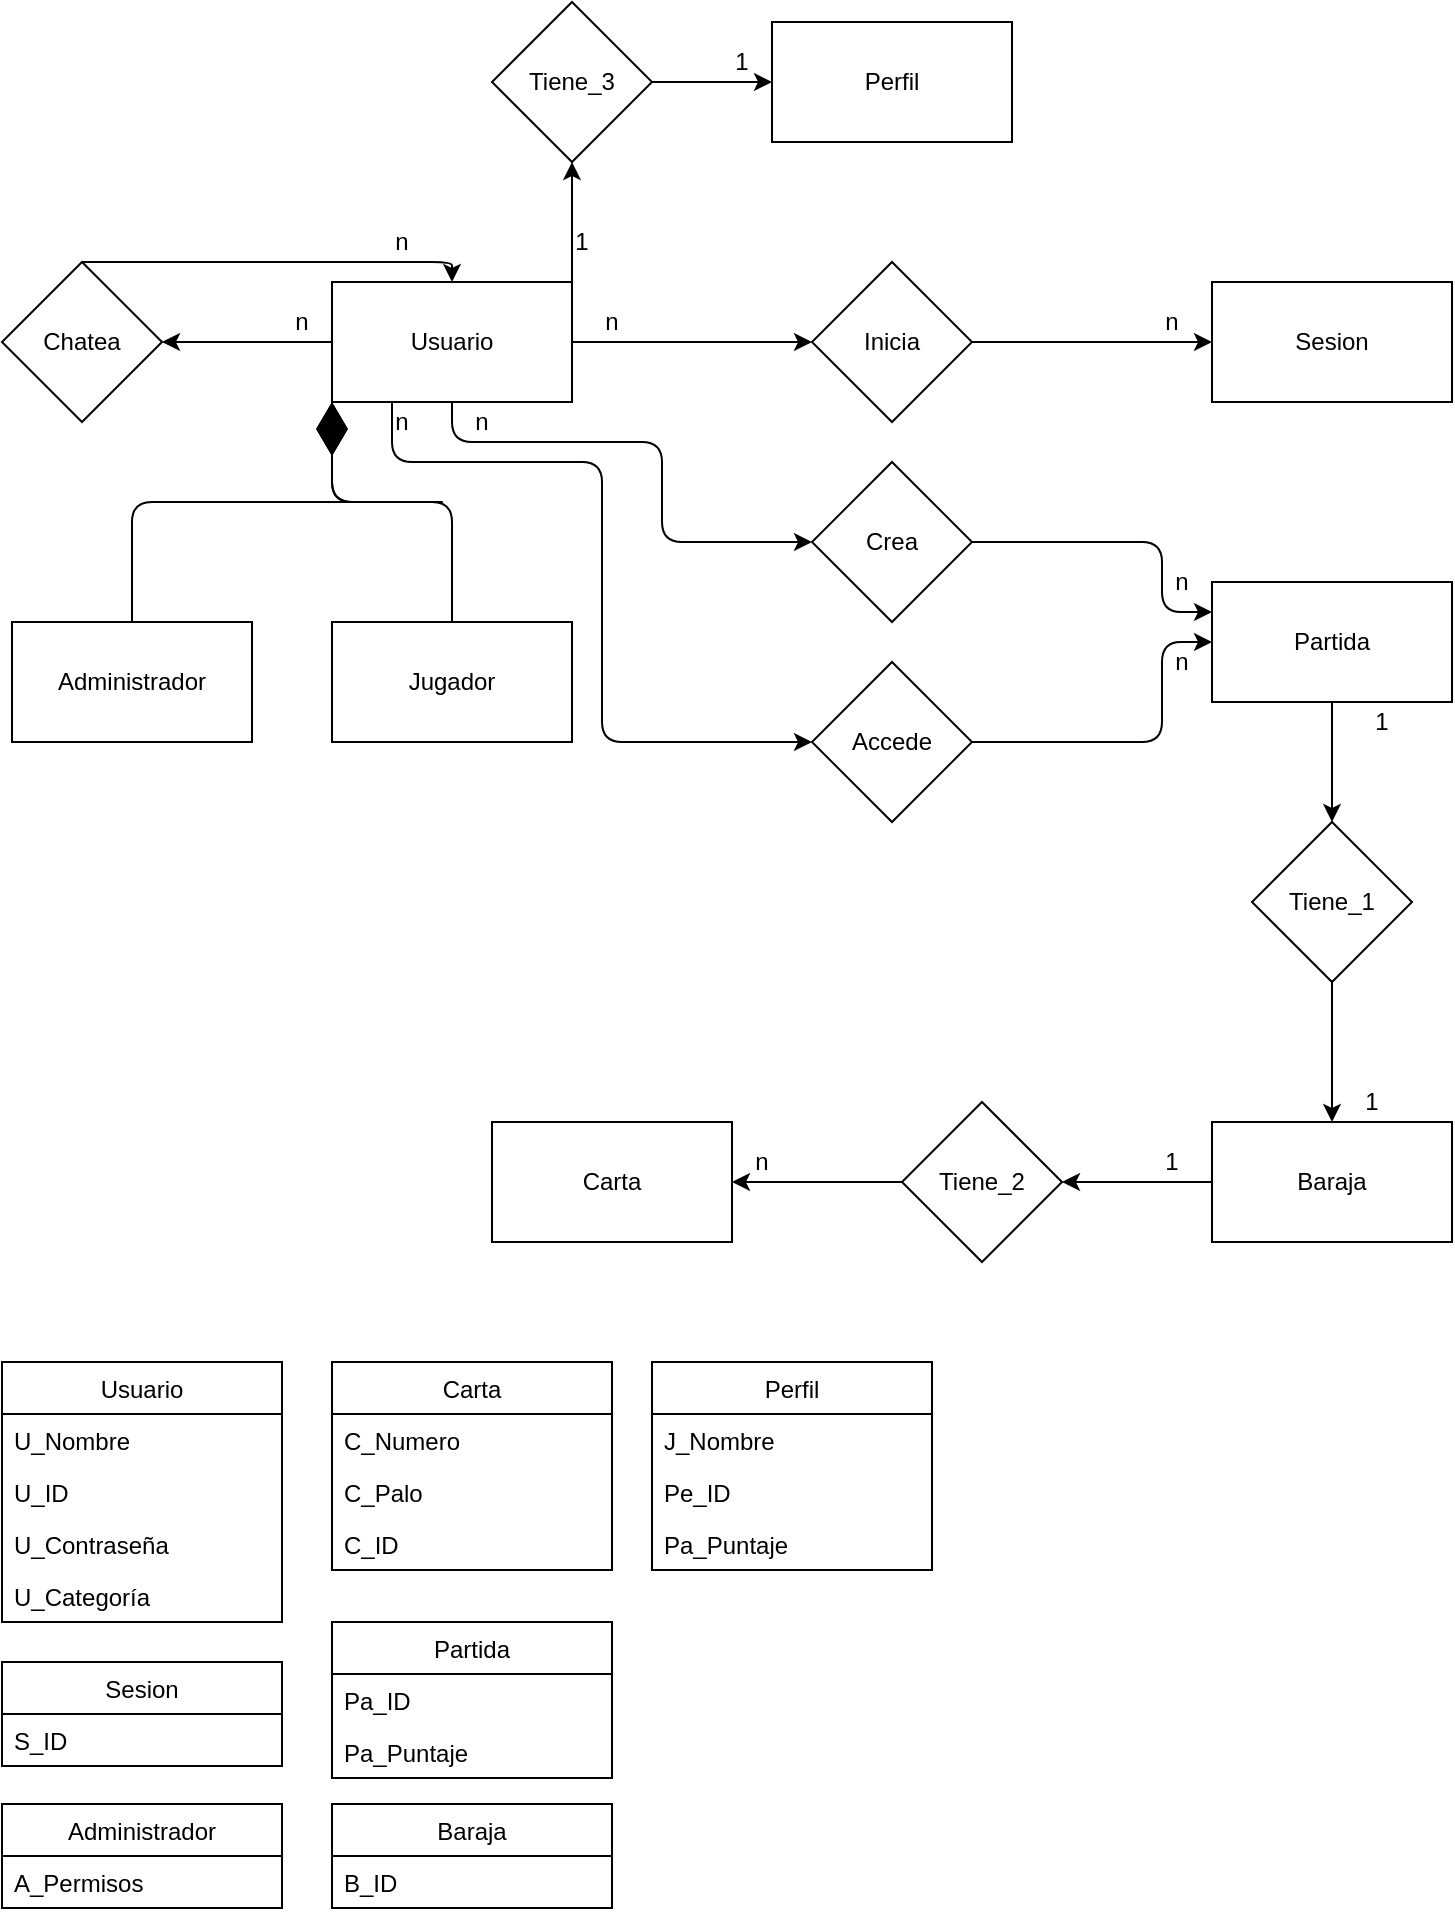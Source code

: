 <mxfile version="13.5.3" type="device"><diagram id="xdv91d4-Vmr4kZAku1YO" name="Page-1"><mxGraphModel dx="700" dy="1884" grid="1" gridSize="10" guides="1" tooltips="1" connect="1" arrows="1" fold="1" page="1" pageScale="1" pageWidth="850" pageHeight="1100" math="0" shadow="0"><root><mxCell id="0"/><mxCell id="1" parent="0"/><mxCell id="jbKGC1kF1oDYvxE1R5Rq-1" value="Usuario" style="rounded=0;whiteSpace=wrap;html=1;" vertex="1" parent="1"><mxGeometry x="185" y="40" width="120" height="60" as="geometry"/></mxCell><mxCell id="jbKGC1kF1oDYvxE1R5Rq-2" value="Administrador" style="rounded=0;whiteSpace=wrap;html=1;" vertex="1" parent="1"><mxGeometry x="25" y="210" width="120" height="60" as="geometry"/></mxCell><mxCell id="jbKGC1kF1oDYvxE1R5Rq-3" value="Jugador" style="rounded=0;whiteSpace=wrap;html=1;" vertex="1" parent="1"><mxGeometry x="185" y="210" width="120" height="60" as="geometry"/></mxCell><mxCell id="jbKGC1kF1oDYvxE1R5Rq-4" value="" style="endArrow=diamondThin;endFill=1;endSize=24;html=1;entryX=0;entryY=1;entryDx=0;entryDy=0;exitX=0.5;exitY=0;exitDx=0;exitDy=0;" edge="1" parent="1" source="jbKGC1kF1oDYvxE1R5Rq-2" target="jbKGC1kF1oDYvxE1R5Rq-1"><mxGeometry width="160" relative="1" as="geometry"><mxPoint x="215" y="400" as="sourcePoint"/><mxPoint x="375" y="400" as="targetPoint"/><Array as="points"><mxPoint x="85" y="150"/><mxPoint x="170" y="150"/><mxPoint x="245" y="150"/><mxPoint x="185" y="150"/></Array></mxGeometry></mxCell><mxCell id="jbKGC1kF1oDYvxE1R5Rq-5" value="" style="endArrow=diamondThin;endFill=1;endSize=24;html=1;entryX=0;entryY=1;entryDx=0;entryDy=0;exitX=0.5;exitY=0;exitDx=0;exitDy=0;" edge="1" parent="1" source="jbKGC1kF1oDYvxE1R5Rq-3" target="jbKGC1kF1oDYvxE1R5Rq-1"><mxGeometry width="160" relative="1" as="geometry"><mxPoint x="175" y="180" as="sourcePoint"/><mxPoint x="255" y="110" as="targetPoint"/><Array as="points"><mxPoint x="245" y="150"/><mxPoint x="185" y="150"/></Array></mxGeometry></mxCell><mxCell id="jbKGC1kF1oDYvxE1R5Rq-6" value="Inicia" style="rhombus;whiteSpace=wrap;html=1;" vertex="1" parent="1"><mxGeometry x="425" y="30" width="80" height="80" as="geometry"/></mxCell><mxCell id="jbKGC1kF1oDYvxE1R5Rq-7" value="" style="endArrow=classic;html=1;exitX=1;exitY=0.5;exitDx=0;exitDy=0;entryX=0;entryY=0.5;entryDx=0;entryDy=0;" edge="1" parent="1" source="jbKGC1kF1oDYvxE1R5Rq-1" target="jbKGC1kF1oDYvxE1R5Rq-6"><mxGeometry width="50" height="50" relative="1" as="geometry"><mxPoint x="345" y="120" as="sourcePoint"/><mxPoint x="395" y="70" as="targetPoint"/></mxGeometry></mxCell><mxCell id="jbKGC1kF1oDYvxE1R5Rq-8" value="Sesion" style="rounded=0;whiteSpace=wrap;html=1;" vertex="1" parent="1"><mxGeometry x="625" y="40" width="120" height="60" as="geometry"/></mxCell><mxCell id="jbKGC1kF1oDYvxE1R5Rq-9" value="" style="endArrow=classic;html=1;exitX=1;exitY=0.5;exitDx=0;exitDy=0;entryX=0;entryY=0.5;entryDx=0;entryDy=0;" edge="1" parent="1" source="jbKGC1kF1oDYvxE1R5Rq-6" target="jbKGC1kF1oDYvxE1R5Rq-8"><mxGeometry width="50" height="50" relative="1" as="geometry"><mxPoint x="535" y="100" as="sourcePoint"/><mxPoint x="585" y="50" as="targetPoint"/></mxGeometry></mxCell><mxCell id="jbKGC1kF1oDYvxE1R5Rq-27" value="n" style="text;html=1;strokeColor=none;fillColor=none;align=center;verticalAlign=middle;whiteSpace=wrap;rounded=0;" vertex="1" parent="1"><mxGeometry x="305" y="50" width="40" height="20" as="geometry"/></mxCell><mxCell id="jbKGC1kF1oDYvxE1R5Rq-28" value="n" style="text;html=1;strokeColor=none;fillColor=none;align=center;verticalAlign=middle;whiteSpace=wrap;rounded=0;" vertex="1" parent="1"><mxGeometry x="585" y="50" width="40" height="20" as="geometry"/></mxCell><mxCell id="jbKGC1kF1oDYvxE1R5Rq-29" value="Chatea" style="rhombus;whiteSpace=wrap;html=1;" vertex="1" parent="1"><mxGeometry x="20" y="30" width="80" height="80" as="geometry"/></mxCell><mxCell id="jbKGC1kF1oDYvxE1R5Rq-32" value="" style="endArrow=classic;html=1;entryX=1;entryY=0.5;entryDx=0;entryDy=0;exitX=0;exitY=0.5;exitDx=0;exitDy=0;" edge="1" parent="1" source="jbKGC1kF1oDYvxE1R5Rq-1" target="jbKGC1kF1oDYvxE1R5Rq-29"><mxGeometry width="50" height="50" relative="1" as="geometry"><mxPoint x="120" y="100" as="sourcePoint"/><mxPoint x="170" y="50" as="targetPoint"/></mxGeometry></mxCell><mxCell id="jbKGC1kF1oDYvxE1R5Rq-33" value="" style="endArrow=classic;html=1;exitX=0.5;exitY=0;exitDx=0;exitDy=0;entryX=0.5;entryY=0;entryDx=0;entryDy=0;" edge="1" parent="1" source="jbKGC1kF1oDYvxE1R5Rq-29" target="jbKGC1kF1oDYvxE1R5Rq-1"><mxGeometry width="50" height="50" relative="1" as="geometry"><mxPoint x="140" y="50" as="sourcePoint"/><mxPoint x="250" y="30" as="targetPoint"/><Array as="points"><mxPoint x="160" y="30"/><mxPoint x="245" y="30"/></Array></mxGeometry></mxCell><mxCell id="jbKGC1kF1oDYvxE1R5Rq-34" value="n" style="text;html=1;strokeColor=none;fillColor=none;align=center;verticalAlign=middle;whiteSpace=wrap;rounded=0;" vertex="1" parent="1"><mxGeometry x="150" y="50" width="40" height="20" as="geometry"/></mxCell><mxCell id="jbKGC1kF1oDYvxE1R5Rq-35" value="n" style="text;html=1;strokeColor=none;fillColor=none;align=center;verticalAlign=middle;whiteSpace=wrap;rounded=0;" vertex="1" parent="1"><mxGeometry x="200" y="10" width="40" height="20" as="geometry"/></mxCell><mxCell id="jbKGC1kF1oDYvxE1R5Rq-36" value="Crea" style="rhombus;whiteSpace=wrap;html=1;" vertex="1" parent="1"><mxGeometry x="425" y="130" width="80" height="80" as="geometry"/></mxCell><mxCell id="jbKGC1kF1oDYvxE1R5Rq-37" value="Accede" style="rhombus;whiteSpace=wrap;html=1;" vertex="1" parent="1"><mxGeometry x="425" y="230" width="80" height="80" as="geometry"/></mxCell><mxCell id="jbKGC1kF1oDYvxE1R5Rq-38" value="" style="endArrow=classic;html=1;exitX=0.25;exitY=1;exitDx=0;exitDy=0;entryX=0;entryY=0.5;entryDx=0;entryDy=0;" edge="1" parent="1" source="jbKGC1kF1oDYvxE1R5Rq-1" target="jbKGC1kF1oDYvxE1R5Rq-37"><mxGeometry width="50" height="50" relative="1" as="geometry"><mxPoint x="340" y="180" as="sourcePoint"/><mxPoint x="390" y="130" as="targetPoint"/><Array as="points"><mxPoint x="215" y="130"/><mxPoint x="320" y="130"/><mxPoint x="320" y="180"/><mxPoint x="320" y="270"/></Array></mxGeometry></mxCell><mxCell id="jbKGC1kF1oDYvxE1R5Rq-39" value="" style="endArrow=classic;html=1;exitX=0.5;exitY=1;exitDx=0;exitDy=0;entryX=0;entryY=0.5;entryDx=0;entryDy=0;" edge="1" parent="1" source="jbKGC1kF1oDYvxE1R5Rq-1" target="jbKGC1kF1oDYvxE1R5Rq-36"><mxGeometry width="50" height="50" relative="1" as="geometry"><mxPoint x="360" y="160" as="sourcePoint"/><mxPoint x="410" y="110" as="targetPoint"/><Array as="points"><mxPoint x="245" y="120"/><mxPoint x="350" y="120"/><mxPoint x="350" y="170"/></Array></mxGeometry></mxCell><mxCell id="jbKGC1kF1oDYvxE1R5Rq-40" value="Partida" style="rounded=0;whiteSpace=wrap;html=1;" vertex="1" parent="1"><mxGeometry x="625" y="190" width="120" height="60" as="geometry"/></mxCell><mxCell id="jbKGC1kF1oDYvxE1R5Rq-41" value="" style="endArrow=classic;html=1;exitX=1;exitY=0.5;exitDx=0;exitDy=0;entryX=0;entryY=0.25;entryDx=0;entryDy=0;" edge="1" parent="1" source="jbKGC1kF1oDYvxE1R5Rq-36" target="jbKGC1kF1oDYvxE1R5Rq-40"><mxGeometry width="50" height="50" relative="1" as="geometry"><mxPoint x="560" y="230" as="sourcePoint"/><mxPoint x="610" y="180" as="targetPoint"/><Array as="points"><mxPoint x="600" y="170"/><mxPoint x="600" y="205"/></Array></mxGeometry></mxCell><mxCell id="jbKGC1kF1oDYvxE1R5Rq-42" value="" style="endArrow=classic;html=1;exitX=1;exitY=0.5;exitDx=0;exitDy=0;entryX=0;entryY=0.5;entryDx=0;entryDy=0;" edge="1" parent="1" source="jbKGC1kF1oDYvxE1R5Rq-37" target="jbKGC1kF1oDYvxE1R5Rq-40"><mxGeometry width="50" height="50" relative="1" as="geometry"><mxPoint x="530" y="310" as="sourcePoint"/><mxPoint x="580" y="260" as="targetPoint"/><Array as="points"><mxPoint x="600" y="270"/><mxPoint x="600" y="220"/></Array></mxGeometry></mxCell><mxCell id="jbKGC1kF1oDYvxE1R5Rq-43" value="n" style="text;html=1;strokeColor=none;fillColor=none;align=center;verticalAlign=middle;whiteSpace=wrap;rounded=0;" vertex="1" parent="1"><mxGeometry x="240" y="100" width="40" height="20" as="geometry"/></mxCell><mxCell id="jbKGC1kF1oDYvxE1R5Rq-44" value="n" style="text;html=1;strokeColor=none;fillColor=none;align=center;verticalAlign=middle;whiteSpace=wrap;rounded=0;" vertex="1" parent="1"><mxGeometry x="590" y="180" width="40" height="20" as="geometry"/></mxCell><mxCell id="jbKGC1kF1oDYvxE1R5Rq-45" value="n" style="text;html=1;strokeColor=none;fillColor=none;align=center;verticalAlign=middle;whiteSpace=wrap;rounded=0;" vertex="1" parent="1"><mxGeometry x="200" y="100" width="40" height="20" as="geometry"/></mxCell><mxCell id="jbKGC1kF1oDYvxE1R5Rq-46" value="n" style="text;html=1;strokeColor=none;fillColor=none;align=center;verticalAlign=middle;whiteSpace=wrap;rounded=0;" vertex="1" parent="1"><mxGeometry x="590" y="220" width="40" height="20" as="geometry"/></mxCell><mxCell id="jbKGC1kF1oDYvxE1R5Rq-68" value="Tiene_1" style="rhombus;whiteSpace=wrap;html=1;" vertex="1" parent="1"><mxGeometry x="645" y="310" width="80" height="80" as="geometry"/></mxCell><mxCell id="jbKGC1kF1oDYvxE1R5Rq-70" value="" style="endArrow=classic;html=1;exitX=0.5;exitY=1;exitDx=0;exitDy=0;entryX=0.5;entryY=0;entryDx=0;entryDy=0;" edge="1" parent="1" source="jbKGC1kF1oDYvxE1R5Rq-40" target="jbKGC1kF1oDYvxE1R5Rq-68"><mxGeometry width="50" height="50" relative="1" as="geometry"><mxPoint x="670" y="320" as="sourcePoint"/><mxPoint x="720" y="270" as="targetPoint"/></mxGeometry></mxCell><mxCell id="jbKGC1kF1oDYvxE1R5Rq-71" value="Baraja" style="rounded=0;whiteSpace=wrap;html=1;" vertex="1" parent="1"><mxGeometry x="625" y="460" width="120" height="60" as="geometry"/></mxCell><mxCell id="jbKGC1kF1oDYvxE1R5Rq-72" value="" style="endArrow=classic;html=1;exitX=0.5;exitY=1;exitDx=0;exitDy=0;entryX=0.5;entryY=0;entryDx=0;entryDy=0;" edge="1" parent="1" source="jbKGC1kF1oDYvxE1R5Rq-68" target="jbKGC1kF1oDYvxE1R5Rq-71"><mxGeometry width="50" height="50" relative="1" as="geometry"><mxPoint x="720" y="430" as="sourcePoint"/><mxPoint x="770" y="380" as="targetPoint"/></mxGeometry></mxCell><mxCell id="jbKGC1kF1oDYvxE1R5Rq-14" value="Sesion" style="swimlane;fontStyle=0;childLayout=stackLayout;horizontal=1;startSize=26;fillColor=none;horizontalStack=0;resizeParent=1;resizeParentMax=0;resizeLast=0;collapsible=1;marginBottom=0;" vertex="1" parent="1"><mxGeometry x="20" y="730" width="140" height="52" as="geometry"/></mxCell><mxCell id="jbKGC1kF1oDYvxE1R5Rq-15" value="S_ID" style="text;strokeColor=none;fillColor=none;align=left;verticalAlign=top;spacingLeft=4;spacingRight=4;overflow=hidden;rotatable=0;points=[[0,0.5],[1,0.5]];portConstraint=eastwest;" vertex="1" parent="jbKGC1kF1oDYvxE1R5Rq-14"><mxGeometry y="26" width="140" height="26" as="geometry"/></mxCell><mxCell id="jbKGC1kF1oDYvxE1R5Rq-10" value="Usuario" style="swimlane;fontStyle=0;childLayout=stackLayout;horizontal=1;startSize=26;fillColor=none;horizontalStack=0;resizeParent=1;resizeParentMax=0;resizeLast=0;collapsible=1;marginBottom=0;" vertex="1" parent="1"><mxGeometry x="20" y="580" width="140" height="130" as="geometry"/></mxCell><mxCell id="jbKGC1kF1oDYvxE1R5Rq-11" value="U_Nombre" style="text;strokeColor=none;fillColor=none;align=left;verticalAlign=top;spacingLeft=4;spacingRight=4;overflow=hidden;rotatable=0;points=[[0,0.5],[1,0.5]];portConstraint=eastwest;" vertex="1" parent="jbKGC1kF1oDYvxE1R5Rq-10"><mxGeometry y="26" width="140" height="26" as="geometry"/></mxCell><mxCell id="jbKGC1kF1oDYvxE1R5Rq-12" value="U_ID" style="text;strokeColor=none;fillColor=none;align=left;verticalAlign=top;spacingLeft=4;spacingRight=4;overflow=hidden;rotatable=0;points=[[0,0.5],[1,0.5]];portConstraint=eastwest;" vertex="1" parent="jbKGC1kF1oDYvxE1R5Rq-10"><mxGeometry y="52" width="140" height="26" as="geometry"/></mxCell><mxCell id="jbKGC1kF1oDYvxE1R5Rq-13" value="U_Contraseña" style="text;strokeColor=none;fillColor=none;align=left;verticalAlign=top;spacingLeft=4;spacingRight=4;overflow=hidden;rotatable=0;points=[[0,0.5],[1,0.5]];portConstraint=eastwest;" vertex="1" parent="jbKGC1kF1oDYvxE1R5Rq-10"><mxGeometry y="78" width="140" height="26" as="geometry"/></mxCell><mxCell id="jbKGC1kF1oDYvxE1R5Rq-26" value="U_Categoría" style="text;strokeColor=none;fillColor=none;align=left;verticalAlign=top;spacingLeft=4;spacingRight=4;overflow=hidden;rotatable=0;points=[[0,0.5],[1,0.5]];portConstraint=eastwest;" vertex="1" parent="jbKGC1kF1oDYvxE1R5Rq-10"><mxGeometry y="104" width="140" height="26" as="geometry"/></mxCell><mxCell id="jbKGC1kF1oDYvxE1R5Rq-22" value="Administrador" style="swimlane;fontStyle=0;childLayout=stackLayout;horizontal=1;startSize=26;fillColor=none;horizontalStack=0;resizeParent=1;resizeParentMax=0;resizeLast=0;collapsible=1;marginBottom=0;" vertex="1" parent="1"><mxGeometry x="20" y="801" width="140" height="52" as="geometry"/></mxCell><mxCell id="jbKGC1kF1oDYvxE1R5Rq-23" value="A_Permisos" style="text;strokeColor=none;fillColor=none;align=left;verticalAlign=top;spacingLeft=4;spacingRight=4;overflow=hidden;rotatable=0;points=[[0,0.5],[1,0.5]];portConstraint=eastwest;" vertex="1" parent="jbKGC1kF1oDYvxE1R5Rq-22"><mxGeometry y="26" width="140" height="26" as="geometry"/></mxCell><mxCell id="jbKGC1kF1oDYvxE1R5Rq-57" value="Carta" style="swimlane;fontStyle=0;childLayout=stackLayout;horizontal=1;startSize=26;fillColor=none;horizontalStack=0;resizeParent=1;resizeParentMax=0;resizeLast=0;collapsible=1;marginBottom=0;" vertex="1" parent="1"><mxGeometry x="185" y="580" width="140" height="104" as="geometry"/></mxCell><mxCell id="jbKGC1kF1oDYvxE1R5Rq-58" value="C_Numero" style="text;strokeColor=none;fillColor=none;align=left;verticalAlign=top;spacingLeft=4;spacingRight=4;overflow=hidden;rotatable=0;points=[[0,0.5],[1,0.5]];portConstraint=eastwest;" vertex="1" parent="jbKGC1kF1oDYvxE1R5Rq-57"><mxGeometry y="26" width="140" height="26" as="geometry"/></mxCell><mxCell id="jbKGC1kF1oDYvxE1R5Rq-59" value="C_Palo" style="text;strokeColor=none;fillColor=none;align=left;verticalAlign=top;spacingLeft=4;spacingRight=4;overflow=hidden;rotatable=0;points=[[0,0.5],[1,0.5]];portConstraint=eastwest;" vertex="1" parent="jbKGC1kF1oDYvxE1R5Rq-57"><mxGeometry y="52" width="140" height="26" as="geometry"/></mxCell><mxCell id="jbKGC1kF1oDYvxE1R5Rq-60" value="C_ID" style="text;strokeColor=none;fillColor=none;align=left;verticalAlign=top;spacingLeft=4;spacingRight=4;overflow=hidden;rotatable=0;points=[[0,0.5],[1,0.5]];portConstraint=eastwest;" vertex="1" parent="jbKGC1kF1oDYvxE1R5Rq-57"><mxGeometry y="78" width="140" height="26" as="geometry"/></mxCell><mxCell id="jbKGC1kF1oDYvxE1R5Rq-52" value="Baraja" style="swimlane;fontStyle=0;childLayout=stackLayout;horizontal=1;startSize=26;fillColor=none;horizontalStack=0;resizeParent=1;resizeParentMax=0;resizeLast=0;collapsible=1;marginBottom=0;" vertex="1" parent="1"><mxGeometry x="185" y="801" width="140" height="52" as="geometry"/></mxCell><mxCell id="jbKGC1kF1oDYvxE1R5Rq-54" value="B_ID" style="text;strokeColor=none;fillColor=none;align=left;verticalAlign=top;spacingLeft=4;spacingRight=4;overflow=hidden;rotatable=0;points=[[0,0.5],[1,0.5]];portConstraint=eastwest;" vertex="1" parent="jbKGC1kF1oDYvxE1R5Rq-52"><mxGeometry y="26" width="140" height="26" as="geometry"/></mxCell><mxCell id="jbKGC1kF1oDYvxE1R5Rq-62" value="Perfil" style="swimlane;fontStyle=0;childLayout=stackLayout;horizontal=1;startSize=26;fillColor=none;horizontalStack=0;resizeParent=1;resizeParentMax=0;resizeLast=0;collapsible=1;marginBottom=0;" vertex="1" parent="1"><mxGeometry x="345" y="580" width="140" height="104" as="geometry"/></mxCell><mxCell id="jbKGC1kF1oDYvxE1R5Rq-63" value="J_Nombre" style="text;strokeColor=none;fillColor=none;align=left;verticalAlign=top;spacingLeft=4;spacingRight=4;overflow=hidden;rotatable=0;points=[[0,0.5],[1,0.5]];portConstraint=eastwest;" vertex="1" parent="jbKGC1kF1oDYvxE1R5Rq-62"><mxGeometry y="26" width="140" height="26" as="geometry"/></mxCell><mxCell id="jbKGC1kF1oDYvxE1R5Rq-64" value="Pe_ID" style="text;strokeColor=none;fillColor=none;align=left;verticalAlign=top;spacingLeft=4;spacingRight=4;overflow=hidden;rotatable=0;points=[[0,0.5],[1,0.5]];portConstraint=eastwest;" vertex="1" parent="jbKGC1kF1oDYvxE1R5Rq-62"><mxGeometry y="52" width="140" height="26" as="geometry"/></mxCell><mxCell id="jbKGC1kF1oDYvxE1R5Rq-65" value="Pa_Puntaje" style="text;strokeColor=none;fillColor=none;align=left;verticalAlign=top;spacingLeft=4;spacingRight=4;overflow=hidden;rotatable=0;points=[[0,0.5],[1,0.5]];portConstraint=eastwest;" vertex="1" parent="jbKGC1kF1oDYvxE1R5Rq-62"><mxGeometry y="78" width="140" height="26" as="geometry"/></mxCell><mxCell id="jbKGC1kF1oDYvxE1R5Rq-47" value="Partida" style="swimlane;fontStyle=0;childLayout=stackLayout;horizontal=1;startSize=26;fillColor=none;horizontalStack=0;resizeParent=1;resizeParentMax=0;resizeLast=0;collapsible=1;marginBottom=0;" vertex="1" parent="1"><mxGeometry x="185" y="710" width="140" height="78" as="geometry"/></mxCell><mxCell id="jbKGC1kF1oDYvxE1R5Rq-49" value="Pa_ID" style="text;strokeColor=none;fillColor=none;align=left;verticalAlign=top;spacingLeft=4;spacingRight=4;overflow=hidden;rotatable=0;points=[[0,0.5],[1,0.5]];portConstraint=eastwest;" vertex="1" parent="jbKGC1kF1oDYvxE1R5Rq-47"><mxGeometry y="26" width="140" height="26" as="geometry"/></mxCell><mxCell id="jbKGC1kF1oDYvxE1R5Rq-67" value="Pa_Puntaje" style="text;strokeColor=none;fillColor=none;align=left;verticalAlign=top;spacingLeft=4;spacingRight=4;overflow=hidden;rotatable=0;points=[[0,0.5],[1,0.5]];portConstraint=eastwest;" vertex="1" parent="jbKGC1kF1oDYvxE1R5Rq-47"><mxGeometry y="52" width="140" height="26" as="geometry"/></mxCell><mxCell id="jbKGC1kF1oDYvxE1R5Rq-73" value="Carta" style="rounded=0;whiteSpace=wrap;html=1;" vertex="1" parent="1"><mxGeometry x="265" y="460" width="120" height="60" as="geometry"/></mxCell><mxCell id="jbKGC1kF1oDYvxE1R5Rq-74" value="Tiene_2" style="rhombus;whiteSpace=wrap;html=1;" vertex="1" parent="1"><mxGeometry x="470" y="450" width="80" height="80" as="geometry"/></mxCell><mxCell id="jbKGC1kF1oDYvxE1R5Rq-75" value="" style="endArrow=classic;html=1;exitX=0;exitY=0.5;exitDx=0;exitDy=0;entryX=1;entryY=0.5;entryDx=0;entryDy=0;" edge="1" parent="1" source="jbKGC1kF1oDYvxE1R5Rq-71" target="jbKGC1kF1oDYvxE1R5Rq-74"><mxGeometry width="50" height="50" relative="1" as="geometry"><mxPoint x="570" y="510" as="sourcePoint"/><mxPoint x="620" y="460" as="targetPoint"/></mxGeometry></mxCell><mxCell id="jbKGC1kF1oDYvxE1R5Rq-76" value="" style="endArrow=classic;html=1;exitX=0;exitY=0.5;exitDx=0;exitDy=0;entryX=1;entryY=0.5;entryDx=0;entryDy=0;" edge="1" parent="1" source="jbKGC1kF1oDYvxE1R5Rq-74" target="jbKGC1kF1oDYvxE1R5Rq-73"><mxGeometry width="50" height="50" relative="1" as="geometry"><mxPoint x="410" y="510" as="sourcePoint"/><mxPoint x="460" y="460" as="targetPoint"/></mxGeometry></mxCell><mxCell id="jbKGC1kF1oDYvxE1R5Rq-77" value="1" style="text;html=1;strokeColor=none;fillColor=none;align=center;verticalAlign=middle;whiteSpace=wrap;rounded=0;" vertex="1" parent="1"><mxGeometry x="690" y="250" width="40" height="20" as="geometry"/></mxCell><mxCell id="jbKGC1kF1oDYvxE1R5Rq-78" value="1" style="text;html=1;strokeColor=none;fillColor=none;align=center;verticalAlign=middle;whiteSpace=wrap;rounded=0;" vertex="1" parent="1"><mxGeometry x="685" y="440" width="40" height="20" as="geometry"/></mxCell><mxCell id="jbKGC1kF1oDYvxE1R5Rq-79" value="1" style="text;html=1;strokeColor=none;fillColor=none;align=center;verticalAlign=middle;whiteSpace=wrap;rounded=0;" vertex="1" parent="1"><mxGeometry x="585" y="470" width="40" height="20" as="geometry"/></mxCell><mxCell id="jbKGC1kF1oDYvxE1R5Rq-80" value="n" style="text;html=1;strokeColor=none;fillColor=none;align=center;verticalAlign=middle;whiteSpace=wrap;rounded=0;" vertex="1" parent="1"><mxGeometry x="380" y="470" width="40" height="20" as="geometry"/></mxCell><mxCell id="jbKGC1kF1oDYvxE1R5Rq-81" value="" style="endArrow=classic;html=1;exitX=1;exitY=0;exitDx=0;exitDy=0;entryX=0.5;entryY=1;entryDx=0;entryDy=0;" edge="1" parent="1" source="jbKGC1kF1oDYvxE1R5Rq-1" target="jbKGC1kF1oDYvxE1R5Rq-82"><mxGeometry width="50" height="50" relative="1" as="geometry"><mxPoint x="270" y="30" as="sourcePoint"/><mxPoint x="320" y="-20" as="targetPoint"/></mxGeometry></mxCell><mxCell id="jbKGC1kF1oDYvxE1R5Rq-82" value="Tiene_3" style="rhombus;whiteSpace=wrap;html=1;" vertex="1" parent="1"><mxGeometry x="265" y="-100" width="80" height="80" as="geometry"/></mxCell><mxCell id="jbKGC1kF1oDYvxE1R5Rq-83" value="Perfil" style="rounded=0;whiteSpace=wrap;html=1;" vertex="1" parent="1"><mxGeometry x="405" y="-90" width="120" height="60" as="geometry"/></mxCell><mxCell id="jbKGC1kF1oDYvxE1R5Rq-84" value="" style="endArrow=classic;html=1;exitX=1;exitY=0.5;exitDx=0;exitDy=0;entryX=0;entryY=0.5;entryDx=0;entryDy=0;" edge="1" parent="1" source="jbKGC1kF1oDYvxE1R5Rq-82" target="jbKGC1kF1oDYvxE1R5Rq-83"><mxGeometry width="50" height="50" relative="1" as="geometry"><mxPoint x="340" y="-40" as="sourcePoint"/><mxPoint x="390" y="-90" as="targetPoint"/></mxGeometry></mxCell><mxCell id="jbKGC1kF1oDYvxE1R5Rq-85" value="1" style="text;html=1;strokeColor=none;fillColor=none;align=center;verticalAlign=middle;whiteSpace=wrap;rounded=0;" vertex="1" parent="1"><mxGeometry x="290" y="10" width="40" height="20" as="geometry"/></mxCell><mxCell id="jbKGC1kF1oDYvxE1R5Rq-86" value="1" style="text;html=1;strokeColor=none;fillColor=none;align=center;verticalAlign=middle;whiteSpace=wrap;rounded=0;" vertex="1" parent="1"><mxGeometry x="370" y="-80" width="40" height="20" as="geometry"/></mxCell></root></mxGraphModel></diagram></mxfile>